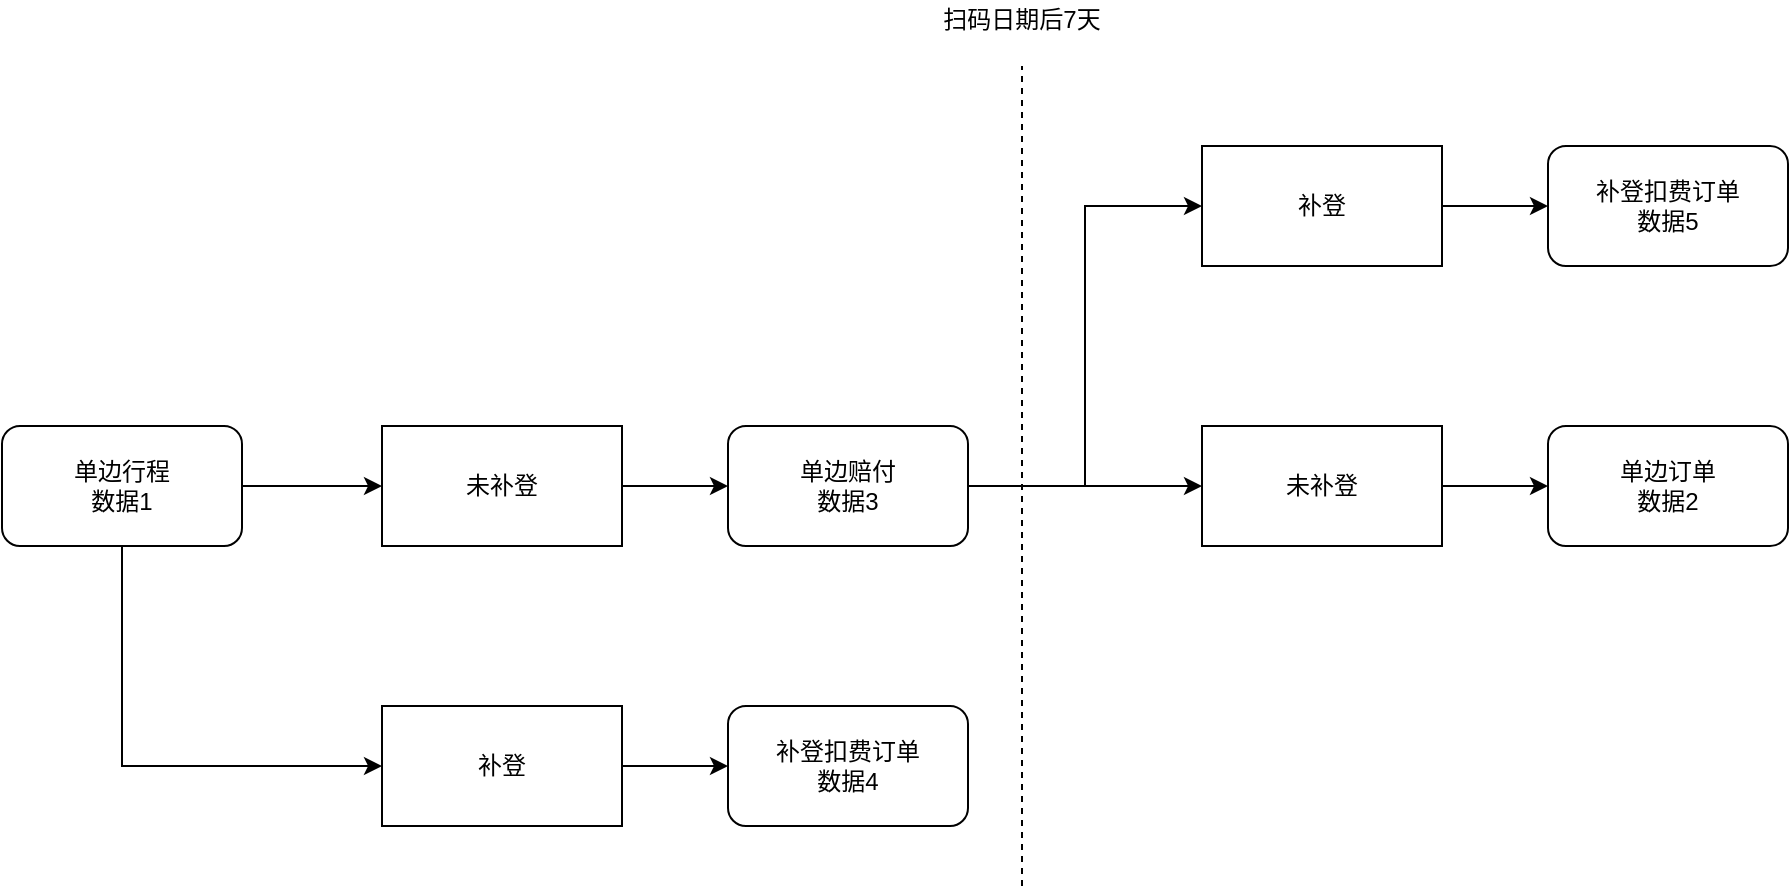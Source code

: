 <mxfile version="10.7.7" type="github"><diagram id="ol6hnTr1IG4H5HRrcCCp" name="Page-1"><mxGraphModel dx="525" dy="329" grid="1" gridSize="10" guides="1" tooltips="1" connect="1" arrows="1" fold="1" page="1" pageScale="1" pageWidth="827" pageHeight="1169" math="0" shadow="0"><root><mxCell id="0"/><mxCell id="1" parent="0"/><mxCell id="OTeDlDcCfnl1AxMJmPjC-3" style="edgeStyle=orthogonalEdgeStyle;rounded=0;orthogonalLoop=1;jettySize=auto;html=1;exitX=1;exitY=0.5;exitDx=0;exitDy=0;entryX=0;entryY=0.5;entryDx=0;entryDy=0;" edge="1" parent="1" source="OTeDlDcCfnl1AxMJmPjC-1" target="OTeDlDcCfnl1AxMJmPjC-2"><mxGeometry relative="1" as="geometry"/></mxCell><mxCell id="OTeDlDcCfnl1AxMJmPjC-5" style="edgeStyle=orthogonalEdgeStyle;rounded=0;orthogonalLoop=1;jettySize=auto;html=1;exitX=0.5;exitY=1;exitDx=0;exitDy=0;entryX=0;entryY=0.5;entryDx=0;entryDy=0;" edge="1" parent="1" source="OTeDlDcCfnl1AxMJmPjC-1" target="OTeDlDcCfnl1AxMJmPjC-4"><mxGeometry relative="1" as="geometry"/></mxCell><mxCell id="OTeDlDcCfnl1AxMJmPjC-1" value="单边行程&lt;br&gt;数据1&lt;br&gt;" style="rounded=1;whiteSpace=wrap;html=1;" vertex="1" parent="1"><mxGeometry x="120" y="310" width="120" height="60" as="geometry"/></mxCell><mxCell id="OTeDlDcCfnl1AxMJmPjC-15" style="edgeStyle=orthogonalEdgeStyle;rounded=0;orthogonalLoop=1;jettySize=auto;html=1;exitX=1;exitY=0.5;exitDx=0;exitDy=0;entryX=0;entryY=0.5;entryDx=0;entryDy=0;" edge="1" parent="1" source="OTeDlDcCfnl1AxMJmPjC-2" target="OTeDlDcCfnl1AxMJmPjC-14"><mxGeometry relative="1" as="geometry"/></mxCell><mxCell id="OTeDlDcCfnl1AxMJmPjC-2" value="未补登" style="rounded=0;whiteSpace=wrap;html=1;" vertex="1" parent="1"><mxGeometry x="310" y="310" width="120" height="60" as="geometry"/></mxCell><mxCell id="OTeDlDcCfnl1AxMJmPjC-7" style="edgeStyle=orthogonalEdgeStyle;rounded=0;orthogonalLoop=1;jettySize=auto;html=1;exitX=1;exitY=0.5;exitDx=0;exitDy=0;entryX=0;entryY=0.5;entryDx=0;entryDy=0;" edge="1" parent="1" source="OTeDlDcCfnl1AxMJmPjC-4" target="OTeDlDcCfnl1AxMJmPjC-6"><mxGeometry relative="1" as="geometry"/></mxCell><mxCell id="OTeDlDcCfnl1AxMJmPjC-4" value="补登" style="rounded=0;whiteSpace=wrap;html=1;" vertex="1" parent="1"><mxGeometry x="310" y="450" width="120" height="60" as="geometry"/></mxCell><mxCell id="OTeDlDcCfnl1AxMJmPjC-6" value="补登扣费订单&lt;br&gt;数据4&lt;br&gt;" style="rounded=1;whiteSpace=wrap;html=1;" vertex="1" parent="1"><mxGeometry x="483" y="450" width="120" height="60" as="geometry"/></mxCell><mxCell id="OTeDlDcCfnl1AxMJmPjC-19" style="edgeStyle=orthogonalEdgeStyle;rounded=0;orthogonalLoop=1;jettySize=auto;html=1;exitX=1;exitY=0.5;exitDx=0;exitDy=0;entryX=0;entryY=0.5;entryDx=0;entryDy=0;" edge="1" parent="1" source="OTeDlDcCfnl1AxMJmPjC-8" target="OTeDlDcCfnl1AxMJmPjC-18"><mxGeometry relative="1" as="geometry"/></mxCell><mxCell id="OTeDlDcCfnl1AxMJmPjC-8" value="未补登" style="rounded=0;whiteSpace=wrap;html=1;" vertex="1" parent="1"><mxGeometry x="720" y="310" width="120" height="60" as="geometry"/></mxCell><mxCell id="OTeDlDcCfnl1AxMJmPjC-13" style="edgeStyle=orthogonalEdgeStyle;rounded=0;orthogonalLoop=1;jettySize=auto;html=1;exitX=1;exitY=0.5;exitDx=0;exitDy=0;" edge="1" parent="1" source="OTeDlDcCfnl1AxMJmPjC-10" target="OTeDlDcCfnl1AxMJmPjC-12"><mxGeometry relative="1" as="geometry"/></mxCell><mxCell id="OTeDlDcCfnl1AxMJmPjC-10" value="补登" style="rounded=0;whiteSpace=wrap;html=1;" vertex="1" parent="1"><mxGeometry x="720" y="170" width="120" height="60" as="geometry"/></mxCell><mxCell id="OTeDlDcCfnl1AxMJmPjC-12" value="补登扣费订单&lt;br&gt;数据5&lt;br&gt;" style="rounded=1;whiteSpace=wrap;html=1;" vertex="1" parent="1"><mxGeometry x="893" y="170" width="120" height="60" as="geometry"/></mxCell><mxCell id="OTeDlDcCfnl1AxMJmPjC-16" style="edgeStyle=orthogonalEdgeStyle;rounded=0;orthogonalLoop=1;jettySize=auto;html=1;exitX=1;exitY=0.5;exitDx=0;exitDy=0;entryX=0;entryY=0.5;entryDx=0;entryDy=0;" edge="1" parent="1" source="OTeDlDcCfnl1AxMJmPjC-14" target="OTeDlDcCfnl1AxMJmPjC-8"><mxGeometry relative="1" as="geometry"/></mxCell><mxCell id="OTeDlDcCfnl1AxMJmPjC-17" style="edgeStyle=orthogonalEdgeStyle;rounded=0;orthogonalLoop=1;jettySize=auto;html=1;exitX=1;exitY=0.5;exitDx=0;exitDy=0;entryX=0;entryY=0.5;entryDx=0;entryDy=0;" edge="1" parent="1" source="OTeDlDcCfnl1AxMJmPjC-14" target="OTeDlDcCfnl1AxMJmPjC-10"><mxGeometry relative="1" as="geometry"/></mxCell><mxCell id="OTeDlDcCfnl1AxMJmPjC-14" value="单边赔付&lt;br&gt;数据3&lt;br&gt;" style="rounded=1;whiteSpace=wrap;html=1;" vertex="1" parent="1"><mxGeometry x="483" y="310" width="120" height="60" as="geometry"/></mxCell><mxCell id="OTeDlDcCfnl1AxMJmPjC-18" value="单边订单&lt;br&gt;数据2&lt;br&gt;" style="rounded=1;whiteSpace=wrap;html=1;" vertex="1" parent="1"><mxGeometry x="893" y="310" width="120" height="60" as="geometry"/></mxCell><mxCell id="OTeDlDcCfnl1AxMJmPjC-20" value="" style="endArrow=none;dashed=1;html=1;" edge="1" parent="1"><mxGeometry width="50" height="50" relative="1" as="geometry"><mxPoint x="630" y="540" as="sourcePoint"/><mxPoint x="630" y="130" as="targetPoint"/></mxGeometry></mxCell><mxCell id="OTeDlDcCfnl1AxMJmPjC-21" value="扫码日期后7天" style="text;html=1;strokeColor=none;fillColor=none;align=center;verticalAlign=middle;whiteSpace=wrap;rounded=0;" vertex="1" parent="1"><mxGeometry x="560" y="97" width="140" height="20" as="geometry"/></mxCell></root></mxGraphModel></diagram></mxfile>
